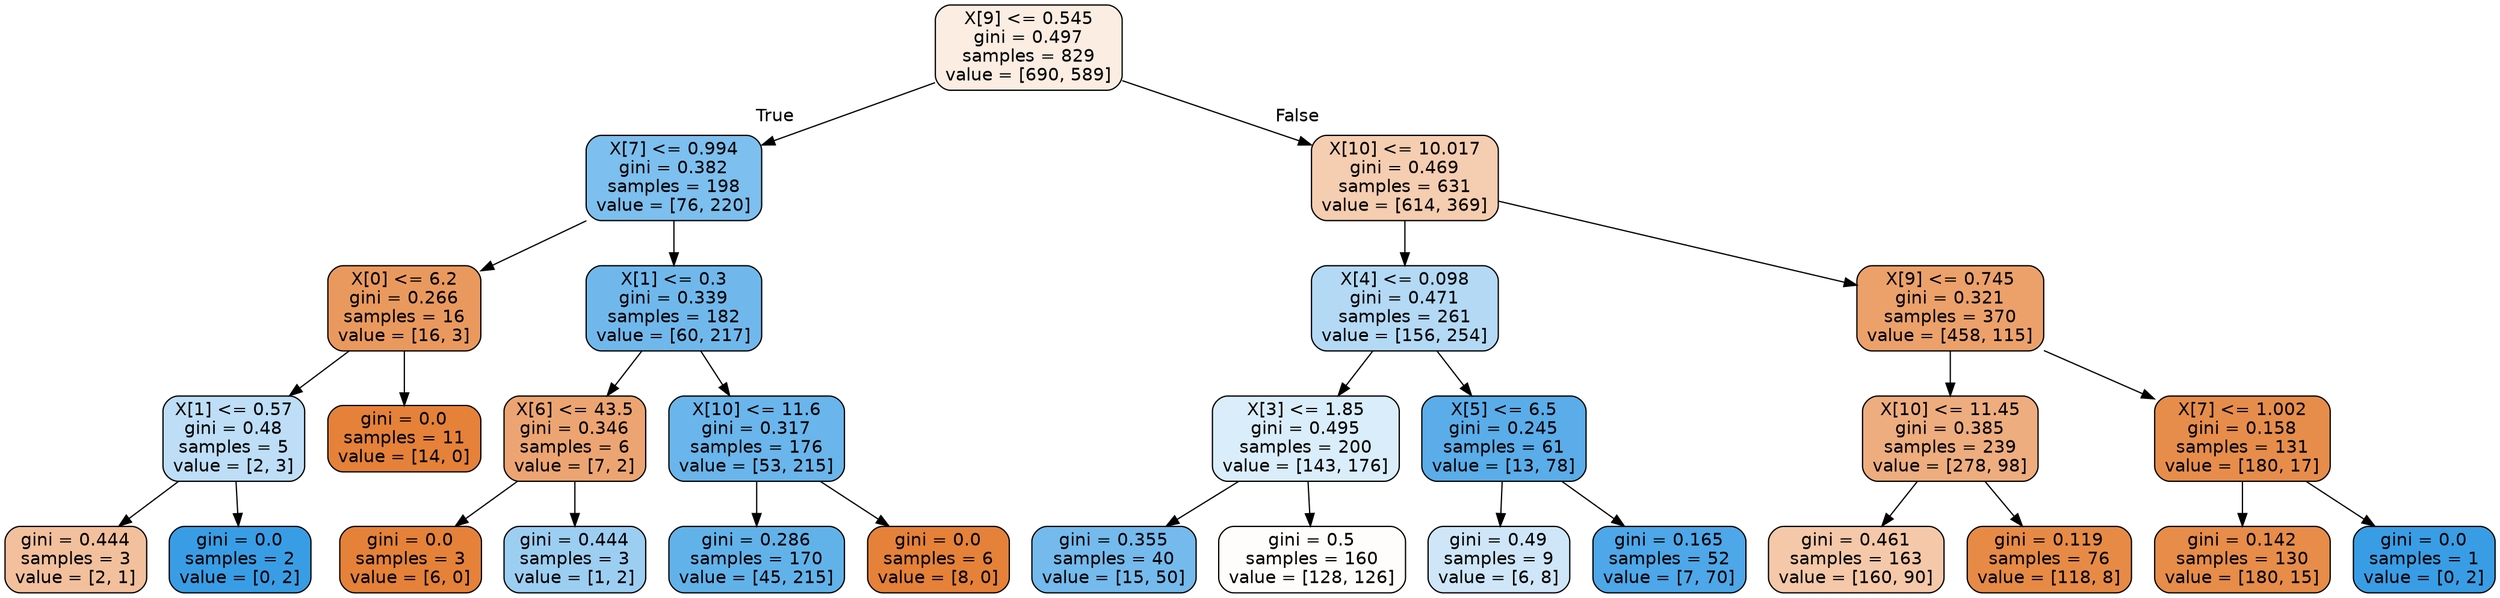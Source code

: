 digraph Tree {
node [shape=box, style="filled, rounded", color="black", fontname=helvetica] ;
edge [fontname=helvetica] ;
0 [label="X[9] <= 0.545\ngini = 0.497\nsamples = 829\nvalue = [690, 589]", fillcolor="#fbede2"] ;
1 [label="X[7] <= 0.994\ngini = 0.382\nsamples = 198\nvalue = [76, 220]", fillcolor="#7dbfee"] ;
0 -> 1 [labeldistance=2.5, labelangle=45, headlabel="True"] ;
2 [label="X[0] <= 6.2\ngini = 0.266\nsamples = 16\nvalue = [16, 3]", fillcolor="#ea995e"] ;
1 -> 2 ;
3 [label="X[1] <= 0.57\ngini = 0.48\nsamples = 5\nvalue = [2, 3]", fillcolor="#bddef6"] ;
2 -> 3 ;
4 [label="gini = 0.444\nsamples = 3\nvalue = [2, 1]", fillcolor="#f2c09c"] ;
3 -> 4 ;
5 [label="gini = 0.0\nsamples = 2\nvalue = [0, 2]", fillcolor="#399de5"] ;
3 -> 5 ;
6 [label="gini = 0.0\nsamples = 11\nvalue = [14, 0]", fillcolor="#e58139"] ;
2 -> 6 ;
7 [label="X[1] <= 0.3\ngini = 0.339\nsamples = 182\nvalue = [60, 217]", fillcolor="#70b8ec"] ;
1 -> 7 ;
8 [label="X[6] <= 43.5\ngini = 0.346\nsamples = 6\nvalue = [7, 2]", fillcolor="#eca572"] ;
7 -> 8 ;
9 [label="gini = 0.0\nsamples = 3\nvalue = [6, 0]", fillcolor="#e58139"] ;
8 -> 9 ;
10 [label="gini = 0.444\nsamples = 3\nvalue = [1, 2]", fillcolor="#9ccef2"] ;
8 -> 10 ;
11 [label="X[10] <= 11.6\ngini = 0.317\nsamples = 176\nvalue = [53, 215]", fillcolor="#6ab5eb"] ;
7 -> 11 ;
12 [label="gini = 0.286\nsamples = 170\nvalue = [45, 215]", fillcolor="#62b2ea"] ;
11 -> 12 ;
13 [label="gini = 0.0\nsamples = 6\nvalue = [8, 0]", fillcolor="#e58139"] ;
11 -> 13 ;
14 [label="X[10] <= 10.017\ngini = 0.469\nsamples = 631\nvalue = [614, 369]", fillcolor="#f5cdb0"] ;
0 -> 14 [labeldistance=2.5, labelangle=-45, headlabel="False"] ;
15 [label="X[4] <= 0.098\ngini = 0.471\nsamples = 261\nvalue = [156, 254]", fillcolor="#b3d9f5"] ;
14 -> 15 ;
16 [label="X[3] <= 1.85\ngini = 0.495\nsamples = 200\nvalue = [143, 176]", fillcolor="#daedfa"] ;
15 -> 16 ;
17 [label="gini = 0.355\nsamples = 40\nvalue = [15, 50]", fillcolor="#74baed"] ;
16 -> 17 ;
18 [label="gini = 0.5\nsamples = 160\nvalue = [128, 126]", fillcolor="#fffdfc"] ;
16 -> 18 ;
19 [label="X[5] <= 6.5\ngini = 0.245\nsamples = 61\nvalue = [13, 78]", fillcolor="#5aade9"] ;
15 -> 19 ;
20 [label="gini = 0.49\nsamples = 9\nvalue = [6, 8]", fillcolor="#cee6f8"] ;
19 -> 20 ;
21 [label="gini = 0.165\nsamples = 52\nvalue = [7, 70]", fillcolor="#4da7e8"] ;
19 -> 21 ;
22 [label="X[9] <= 0.745\ngini = 0.321\nsamples = 370\nvalue = [458, 115]", fillcolor="#eca16b"] ;
14 -> 22 ;
23 [label="X[10] <= 11.45\ngini = 0.385\nsamples = 239\nvalue = [278, 98]", fillcolor="#eead7f"] ;
22 -> 23 ;
24 [label="gini = 0.461\nsamples = 163\nvalue = [160, 90]", fillcolor="#f4c8a8"] ;
23 -> 24 ;
25 [label="gini = 0.119\nsamples = 76\nvalue = [118, 8]", fillcolor="#e78a46"] ;
23 -> 25 ;
26 [label="X[7] <= 1.002\ngini = 0.158\nsamples = 131\nvalue = [180, 17]", fillcolor="#e78d4c"] ;
22 -> 26 ;
27 [label="gini = 0.142\nsamples = 130\nvalue = [180, 15]", fillcolor="#e78c49"] ;
26 -> 27 ;
28 [label="gini = 0.0\nsamples = 1\nvalue = [0, 2]", fillcolor="#399de5"] ;
26 -> 28 ;
}